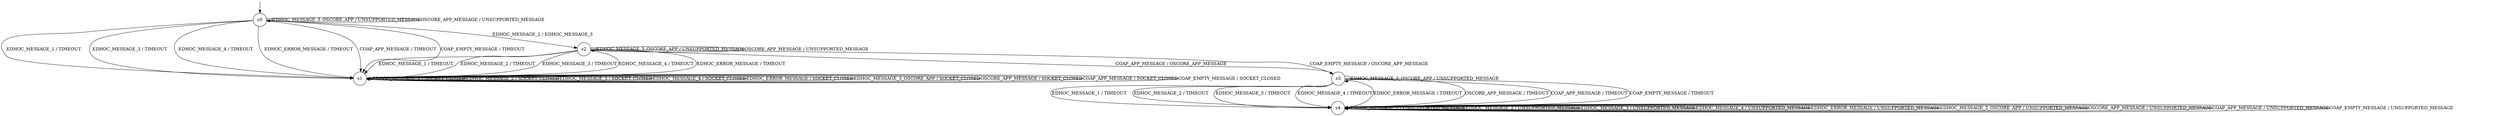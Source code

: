 digraph g {

	s0 [shape="circle" label="s0"];
	s1 [shape="circle" label="s1"];
	s2 [shape="circle" label="s2"];
	s3 [shape="circle" label="s3"];
	s4 [shape="circle" label="s4"];
	s0 -> s1 [label="EDHOC_MESSAGE_1 / TIMEOUT"];
	s0 -> s2 [label="EDHOC_MESSAGE_2 / EDHOC_MESSAGE_3"];
	s0 -> s1 [label="EDHOC_MESSAGE_3 / TIMEOUT"];
	s0 -> s1 [label="EDHOC_MESSAGE_4 / TIMEOUT"];
	s0 -> s1 [label="EDHOC_ERROR_MESSAGE / TIMEOUT"];
	s0 -> s0 [label="EDHOC_MESSAGE_3_OSCORE_APP / UNSUPPORTED_MESSAGE"];
	s0 -> s0 [label="OSCORE_APP_MESSAGE / UNSUPPORTED_MESSAGE"];
	s0 -> s1 [label="COAP_APP_MESSAGE / TIMEOUT"];
	s0 -> s1 [label="COAP_EMPTY_MESSAGE / TIMEOUT"];
	s1 -> s1 [label="EDHOC_MESSAGE_1 / SOCKET_CLOSED"];
	s1 -> s1 [label="EDHOC_MESSAGE_2 / SOCKET_CLOSED"];
	s1 -> s1 [label="EDHOC_MESSAGE_3 / SOCKET_CLOSED"];
	s1 -> s1 [label="EDHOC_MESSAGE_4 / SOCKET_CLOSED"];
	s1 -> s1 [label="EDHOC_ERROR_MESSAGE / SOCKET_CLOSED"];
	s1 -> s1 [label="EDHOC_MESSAGE_3_OSCORE_APP / SOCKET_CLOSED"];
	s1 -> s1 [label="OSCORE_APP_MESSAGE / SOCKET_CLOSED"];
	s1 -> s1 [label="COAP_APP_MESSAGE / SOCKET_CLOSED"];
	s1 -> s1 [label="COAP_EMPTY_MESSAGE / SOCKET_CLOSED"];
	s2 -> s1 [label="EDHOC_MESSAGE_1 / TIMEOUT"];
	s2 -> s1 [label="EDHOC_MESSAGE_2 / TIMEOUT"];
	s2 -> s1 [label="EDHOC_MESSAGE_3 / TIMEOUT"];
	s2 -> s1 [label="EDHOC_MESSAGE_4 / TIMEOUT"];
	s2 -> s1 [label="EDHOC_ERROR_MESSAGE / TIMEOUT"];
	s2 -> s2 [label="EDHOC_MESSAGE_3_OSCORE_APP / UNSUPPORTED_MESSAGE"];
	s2 -> s2 [label="OSCORE_APP_MESSAGE / UNSUPPORTED_MESSAGE"];
	s2 -> s3 [label="COAP_APP_MESSAGE / OSCORE_APP_MESSAGE"];
	s2 -> s3 [label="COAP_EMPTY_MESSAGE / OSCORE_APP_MESSAGE"];
	s3 -> s4 [label="EDHOC_MESSAGE_1 / TIMEOUT"];
	s3 -> s4 [label="EDHOC_MESSAGE_2 / TIMEOUT"];
	s3 -> s4 [label="EDHOC_MESSAGE_3 / TIMEOUT"];
	s3 -> s4 [label="EDHOC_MESSAGE_4 / TIMEOUT"];
	s3 -> s4 [label="EDHOC_ERROR_MESSAGE / TIMEOUT"];
	s3 -> s3 [label="EDHOC_MESSAGE_3_OSCORE_APP / UNSUPPORTED_MESSAGE"];
	s3 -> s4 [label="OSCORE_APP_MESSAGE / TIMEOUT"];
	s3 -> s4 [label="COAP_APP_MESSAGE / TIMEOUT"];
	s3 -> s4 [label="COAP_EMPTY_MESSAGE / TIMEOUT"];
	s4 -> s4 [label="EDHOC_MESSAGE_1 / UNSUPPORTED_MESSAGE"];
	s4 -> s4 [label="EDHOC_MESSAGE_2 / UNSUPPORTED_MESSAGE"];
	s4 -> s4 [label="EDHOC_MESSAGE_3 / UNSUPPORTED_MESSAGE"];
	s4 -> s4 [label="EDHOC_MESSAGE_4 / UNSUPPORTED_MESSAGE"];
	s4 -> s4 [label="EDHOC_ERROR_MESSAGE / UNSUPPORTED_MESSAGE"];
	s4 -> s4 [label="EDHOC_MESSAGE_3_OSCORE_APP / UNSUPPORTED_MESSAGE"];
	s4 -> s4 [label="OSCORE_APP_MESSAGE / UNSUPPORTED_MESSAGE"];
	s4 -> s4 [label="COAP_APP_MESSAGE / UNSUPPORTED_MESSAGE"];
	s4 -> s4 [label="COAP_EMPTY_MESSAGE / UNSUPPORTED_MESSAGE"];

__start0 [label="" shape="none" width="0" height="0"];
__start0 -> s0;

}
